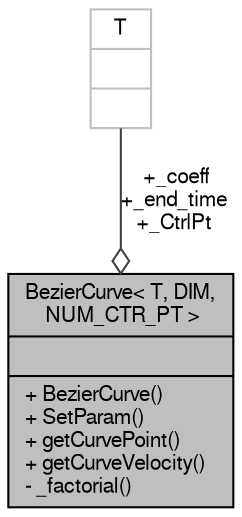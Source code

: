 digraph "BezierCurve&lt; T, DIM, NUM_CTR_PT &gt;"
{
  edge [fontname="FreeSans",fontsize="10",labelfontname="FreeSans",labelfontsize="10"];
  node [fontname="FreeSans",fontsize="10",shape=record];
  Node1 [label="{BezierCurve\< T, DIM,\l NUM_CTR_PT \>\n||+ BezierCurve()\l+ SetParam()\l+ getCurvePoint()\l+ getCurveVelocity()\l- _factorial()\l}",height=0.2,width=0.4,color="black", fillcolor="grey75", style="filled", fontcolor="black"];
  Node2 -> Node1 [color="grey25",fontsize="10",style="solid",label=" +_coeff\n+_end_time\n+_CtrlPt" ,arrowhead="odiamond",fontname="FreeSans"];
  Node2 [label="{T\n||}",height=0.2,width=0.4,color="grey75", fillcolor="white", style="filled"];
}
